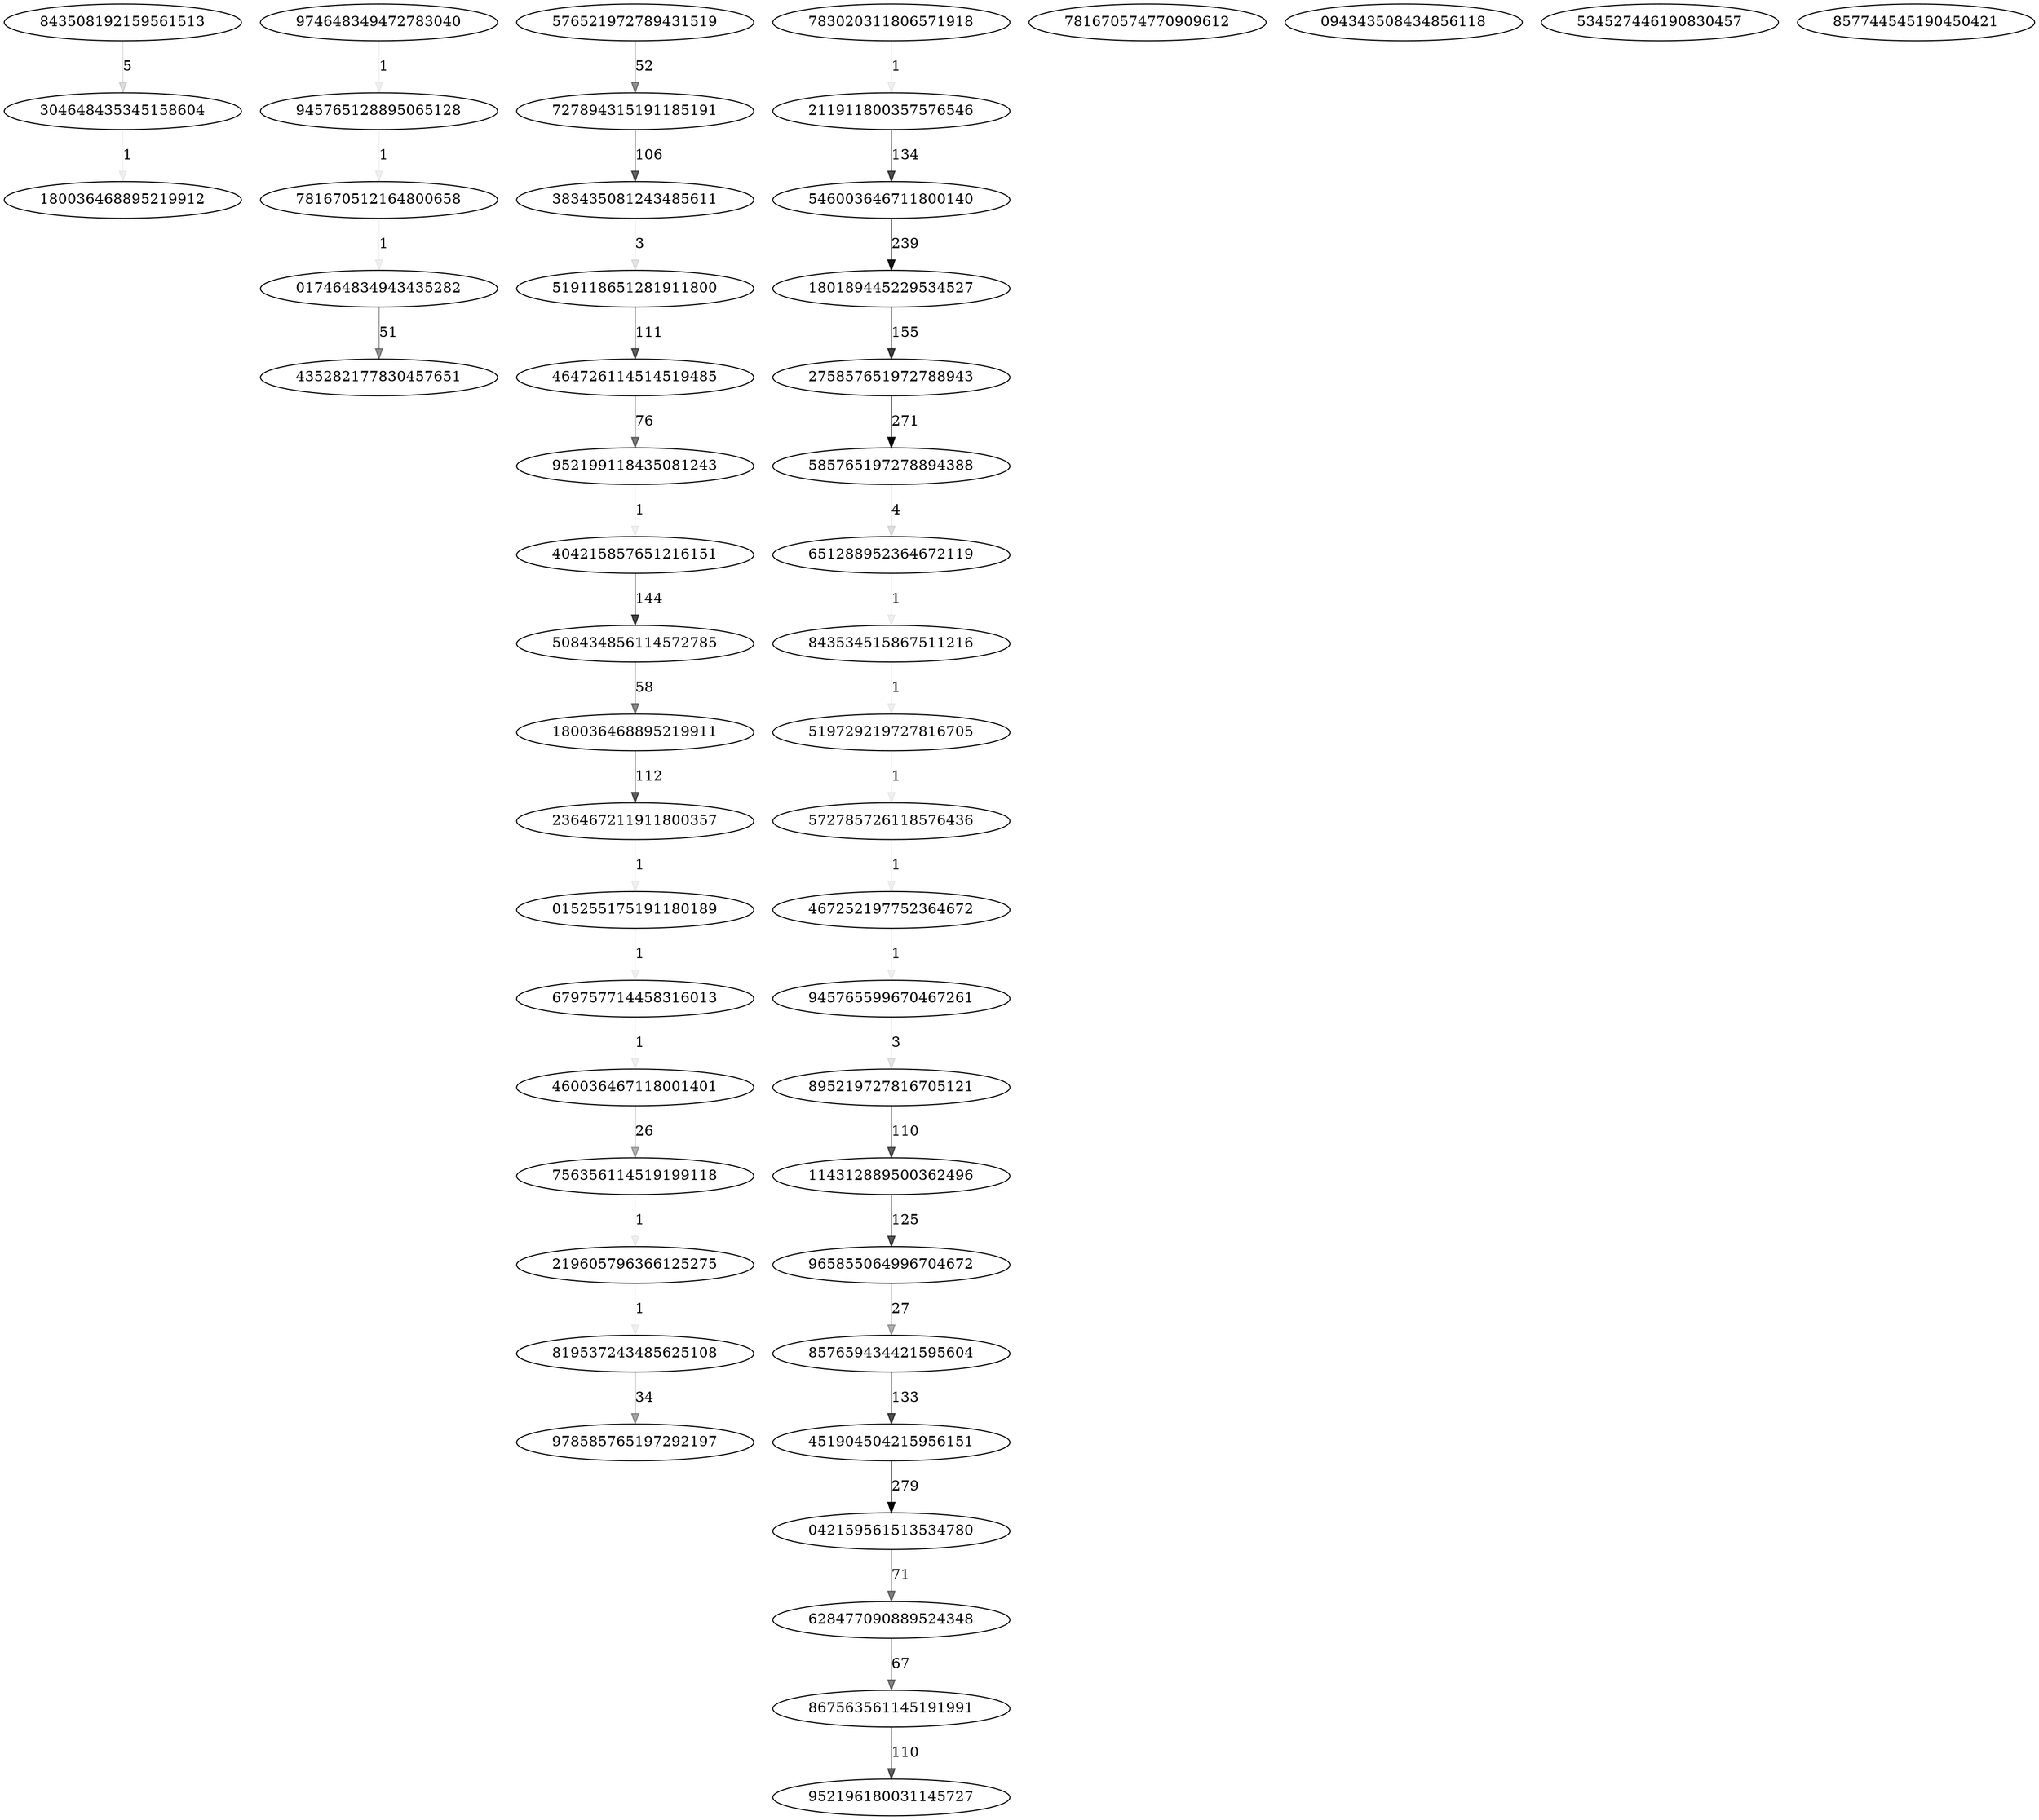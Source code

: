 digraph {
	304648435345158604
	180036468895219912
	843508192159561513
	945765128895065128
	781670512164800658
	974648349472783040
	017464834943435282
	435282177830457651
	727894315191185191
	383435081243485611
	576521972789431519
	464726114514519485
	952199118435081243
	519118651281911800
	508434856114572785
	180036468895219911
	236467211911800357
	404215857651216151
	015255175191180189
	679757714458316013
	756356114519199118
	219605796366125275
	460036467118001401
	819537243485625108
	978585765197292197
	211911800357576546
	546003646711800140
	275857651972788943
	585765197278894388
	180189445229534527
	783020311806571918
	651288952364672119
	843534515867511216
	519729219727816705
	857659434421595604
	451904504215956151
	965855064996704672
	042159561513534780
	628477090889524348
	114312889500362496
	867563561145191991
	952196180031145727
	895219727816705121
	945765599670467261
	467252197752364672
	572785726118576436
	781670574770909612
	094343508434856118
	534527446190830457
	857744545190450421
	304648435345158604 -> 180036468895219912 [label=1 color="#000000f"]
	843508192159561513 -> 304648435345158604 [label=5 color="#00000022"]
	945765128895065128 -> 781670512164800658 [label=1 color="#000000f"]
	781670512164800658 -> 017464834943435282 [label=1 color="#000000f"]
	974648349472783040 -> 945765128895065128 [label=1 color="#000000f"]
	017464834943435282 -> 435282177830457651 [label=51 color="#0000006d"]
	727894315191185191 -> 383435081243485611 [label=106 color="#0000009d"]
	383435081243485611 -> 519118651281911800 [label=3 color="#0000001a"]
	576521972789431519 -> 727894315191185191 [label=52 color="#0000006e"]
	464726114514519485 -> 952199118435081243 [label=76 color="#00000085"]
	952199118435081243 -> 404215857651216151 [label=1 color="#000000f"]
	519118651281911800 -> 464726114514519485 [label=111 color="#000000a0"]
	508434856114572785 -> 180036468895219911 [label=58 color="#00000074"]
	180036468895219911 -> 236467211911800357 [label=112 color="#000000a1"]
	236467211911800357 -> 015255175191180189 [label=1 color="#000000f"]
	404215857651216151 -> 508434856114572785 [label=144 color="#000000b7"]
	015255175191180189 -> 679757714458316013 [label=1 color="#000000f"]
	679757714458316013 -> 460036467118001401 [label=1 color="#000000f"]
	756356114519199118 -> 219605796366125275 [label=1 color="#000000f"]
	219605796366125275 -> 819537243485625108 [label=1 color="#000000f"]
	460036467118001401 -> 756356114519199118 [label=26 color="#0000004d"]
	819537243485625108 -> 978585765197292197 [label=34 color="#00000059"]
	211911800357576546 -> 546003646711800140 [label=134 color="#000000b0"]
	546003646711800140 -> 180189445229534527 [label=239 color="#000000ec"]
	275857651972788943 -> 585765197278894388 [label=271 color="#000000fb"]
	585765197278894388 -> 651288952364672119 [label=4 color="#0000001e"]
	180189445229534527 -> 275857651972788943 [label=155 color="#000000be"]
	783020311806571918 -> 211911800357576546 [label=1 color="#000000f"]
	651288952364672119 -> 843534515867511216 [label=1 color="#000000f"]
	843534515867511216 -> 519729219727816705 [label=1 color="#000000f"]
	519729219727816705 -> 572785726118576436 [label=1 color="#000000f"]
	857659434421595604 -> 451904504215956151 [label=133 color="#000000b0"]
	451904504215956151 -> 042159561513534780 [label=279 color="#000000ff"]
	965855064996704672 -> 857659434421595604 [label=27 color="#0000004f"]
	042159561513534780 -> 628477090889524348 [label=71 color="#00000080"]
	628477090889524348 -> 867563561145191991 [label=67 color="#0000007c"]
	114312889500362496 -> 965855064996704672 [label=125 color="#000000aa"]
	867563561145191991 -> 952196180031145727 [label=110 color="#000000a0"]
	895219727816705121 -> 114312889500362496 [label=110 color="#000000a0"]
	945765599670467261 -> 895219727816705121 [label=3 color="#0000001a"]
	467252197752364672 -> 945765599670467261 [label=1 color="#000000f"]
	572785726118576436 -> 467252197752364672 [label=1 color="#000000f"]
}
